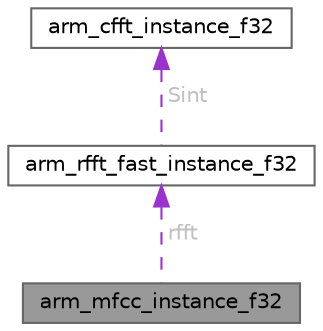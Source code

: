 digraph "arm_mfcc_instance_f32"
{
 // LATEX_PDF_SIZE
  bgcolor="transparent";
  edge [fontname=Helvetica,fontsize=10,labelfontname=Helvetica,labelfontsize=10];
  node [fontname=Helvetica,fontsize=10,shape=box,height=0.2,width=0.4];
  Node1 [id="Node000001",label="arm_mfcc_instance_f32",height=0.2,width=0.4,color="gray40", fillcolor="grey60", style="filled", fontcolor="black",tooltip="Instance structure for the Floating-point MFCC function."];
  Node2 -> Node1 [id="edge3_Node000001_Node000002",dir="back",color="darkorchid3",style="dashed",tooltip=" ",label=" rfft",fontcolor="grey" ];
  Node2 [id="Node000002",label="arm_rfft_fast_instance_f32",height=0.2,width=0.4,color="gray40", fillcolor="white", style="filled",URL="$structarm__rfft__fast__instance__f32.html",tooltip="Instance structure for the floating-point RFFT/RIFFT function."];
  Node3 -> Node2 [id="edge4_Node000002_Node000003",dir="back",color="darkorchid3",style="dashed",tooltip=" ",label=" Sint",fontcolor="grey" ];
  Node3 [id="Node000003",label="arm_cfft_instance_f32",height=0.2,width=0.4,color="gray40", fillcolor="white", style="filled",URL="$structarm__cfft__instance__f32.html",tooltip="Instance structure for the floating-point CFFT/CIFFT function."];
}
